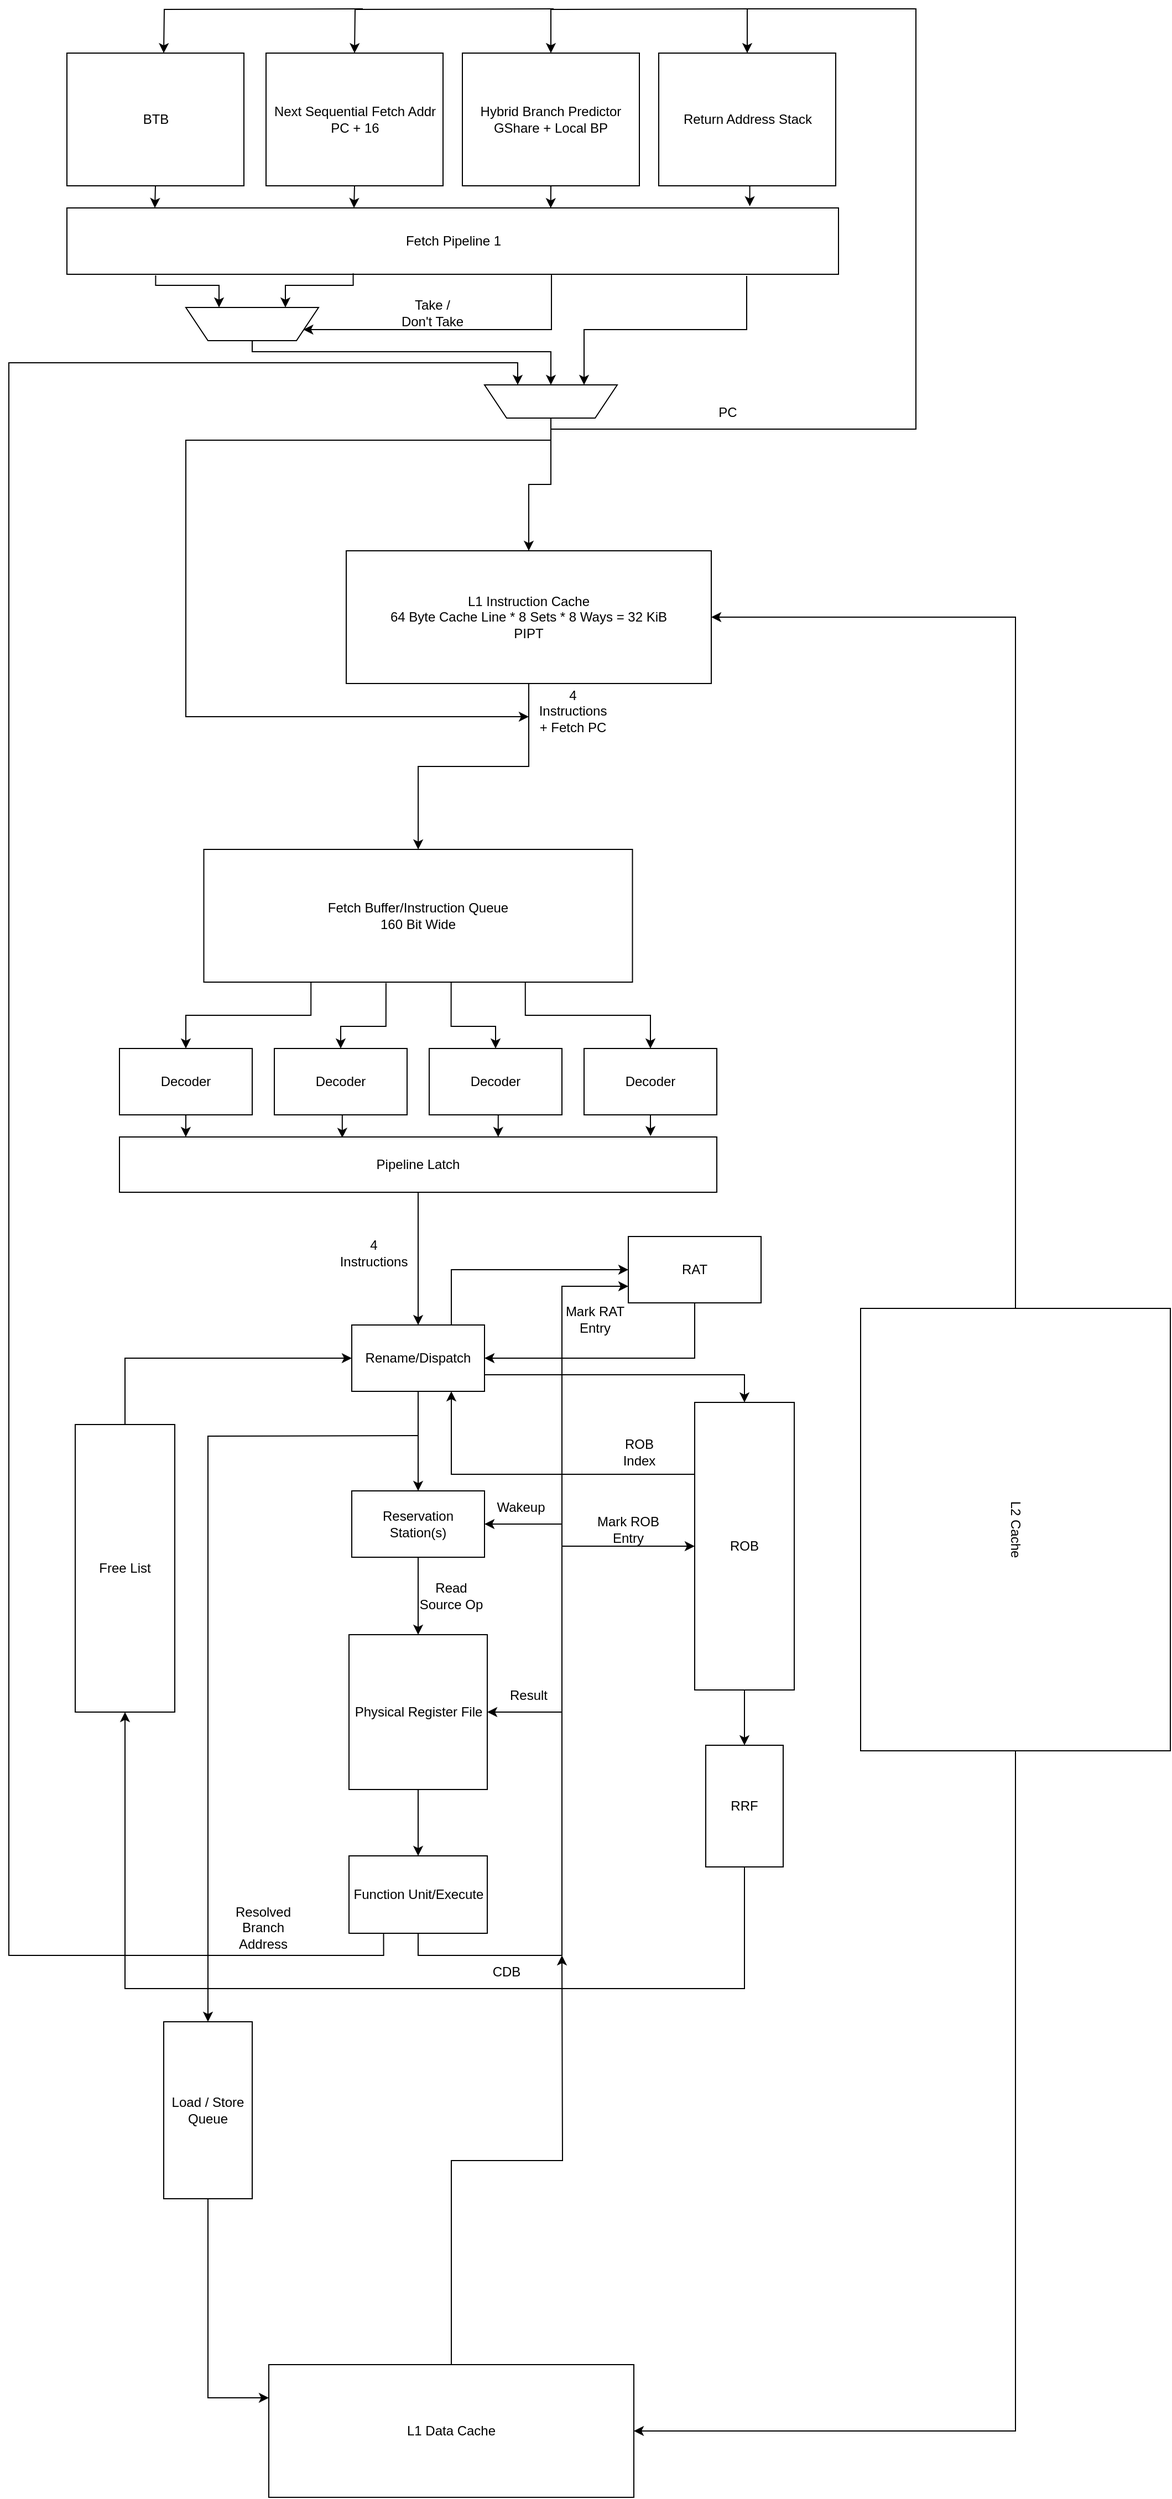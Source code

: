 <mxfile version="24.1.0" type="device">
  <diagram name="Page-1" id="wyWgUMs4RzGafrJD67XW">
    <mxGraphModel dx="1912" dy="2065" grid="1" gridSize="10" guides="1" tooltips="1" connect="1" arrows="1" fold="1" page="1" pageScale="1" pageWidth="850" pageHeight="1100" math="0" shadow="0">
      <root>
        <mxCell id="0" />
        <mxCell id="1" parent="0" />
        <mxCell id="3lQcBax_tvm1xyiYzRsH-17" style="edgeStyle=orthogonalEdgeStyle;rounded=0;orthogonalLoop=1;jettySize=auto;html=1;exitX=0.5;exitY=1;exitDx=0;exitDy=0;" parent="1" source="3lQcBax_tvm1xyiYzRsH-3" target="3lQcBax_tvm1xyiYzRsH-8" edge="1">
          <mxGeometry relative="1" as="geometry" />
        </mxCell>
        <mxCell id="3lQcBax_tvm1xyiYzRsH-22" style="edgeStyle=orthogonalEdgeStyle;rounded=0;orthogonalLoop=1;jettySize=auto;html=1;exitX=1;exitY=0.75;exitDx=0;exitDy=0;entryX=0.5;entryY=0;entryDx=0;entryDy=0;" parent="1" source="3lQcBax_tvm1xyiYzRsH-3" target="3lQcBax_tvm1xyiYzRsH-21" edge="1">
          <mxGeometry relative="1" as="geometry" />
        </mxCell>
        <mxCell id="3lQcBax_tvm1xyiYzRsH-35" style="edgeStyle=orthogonalEdgeStyle;rounded=0;orthogonalLoop=1;jettySize=auto;html=1;exitX=0.75;exitY=0;exitDx=0;exitDy=0;entryX=0;entryY=0.5;entryDx=0;entryDy=0;" parent="1" source="3lQcBax_tvm1xyiYzRsH-3" target="3lQcBax_tvm1xyiYzRsH-5" edge="1">
          <mxGeometry relative="1" as="geometry" />
        </mxCell>
        <mxCell id="3lQcBax_tvm1xyiYzRsH-3" value="Rename/Dispatch" style="rounded=0;whiteSpace=wrap;html=1;" parent="1" vertex="1">
          <mxGeometry x="360" y="110" width="120" height="60" as="geometry" />
        </mxCell>
        <mxCell id="3lQcBax_tvm1xyiYzRsH-19" style="edgeStyle=orthogonalEdgeStyle;rounded=0;orthogonalLoop=1;jettySize=auto;html=1;exitX=0.5;exitY=1;exitDx=0;exitDy=0;entryX=1;entryY=0.5;entryDx=0;entryDy=0;" parent="1" source="3lQcBax_tvm1xyiYzRsH-5" target="3lQcBax_tvm1xyiYzRsH-3" edge="1">
          <mxGeometry relative="1" as="geometry" />
        </mxCell>
        <mxCell id="3lQcBax_tvm1xyiYzRsH-5" value="RAT" style="rounded=0;whiteSpace=wrap;html=1;" parent="1" vertex="1">
          <mxGeometry x="610" y="30" width="120" height="60" as="geometry" />
        </mxCell>
        <mxCell id="3lQcBax_tvm1xyiYzRsH-16" style="edgeStyle=orthogonalEdgeStyle;rounded=0;orthogonalLoop=1;jettySize=auto;html=1;exitX=0.5;exitY=1;exitDx=0;exitDy=0;entryX=0.5;entryY=0;entryDx=0;entryDy=0;" parent="1" source="3lQcBax_tvm1xyiYzRsH-8" target="3lQcBax_tvm1xyiYzRsH-9" edge="1">
          <mxGeometry relative="1" as="geometry" />
        </mxCell>
        <mxCell id="3lQcBax_tvm1xyiYzRsH-8" value="Reservation Station(s)" style="rounded=0;whiteSpace=wrap;html=1;" parent="1" vertex="1">
          <mxGeometry x="360" y="260" width="120" height="60" as="geometry" />
        </mxCell>
        <mxCell id="3lQcBax_tvm1xyiYzRsH-18" style="edgeStyle=orthogonalEdgeStyle;rounded=0;orthogonalLoop=1;jettySize=auto;html=1;exitX=0.5;exitY=1;exitDx=0;exitDy=0;" parent="1" source="3lQcBax_tvm1xyiYzRsH-9" target="3lQcBax_tvm1xyiYzRsH-10" edge="1">
          <mxGeometry relative="1" as="geometry" />
        </mxCell>
        <mxCell id="3lQcBax_tvm1xyiYzRsH-9" value="Physical Register File" style="rounded=0;whiteSpace=wrap;html=1;" parent="1" vertex="1">
          <mxGeometry x="357.5" y="390" width="125" height="140" as="geometry" />
        </mxCell>
        <mxCell id="3lQcBax_tvm1xyiYzRsH-12" style="edgeStyle=orthogonalEdgeStyle;rounded=0;orthogonalLoop=1;jettySize=auto;html=1;exitX=0.5;exitY=1;exitDx=0;exitDy=0;entryX=0;entryY=0.75;entryDx=0;entryDy=0;" parent="1" source="3lQcBax_tvm1xyiYzRsH-10" target="3lQcBax_tvm1xyiYzRsH-5" edge="1">
          <mxGeometry relative="1" as="geometry">
            <Array as="points">
              <mxPoint x="420" y="680" />
              <mxPoint x="550" y="680" />
              <mxPoint x="550" y="75" />
            </Array>
          </mxGeometry>
        </mxCell>
        <mxCell id="aqB2bLw83i0MdAGm-0pf-55" style="edgeStyle=orthogonalEdgeStyle;rounded=0;orthogonalLoop=1;jettySize=auto;html=1;exitX=0.25;exitY=1;exitDx=0;exitDy=0;entryX=0.75;entryY=1;entryDx=0;entryDy=0;" parent="1" source="3lQcBax_tvm1xyiYzRsH-10" target="aqB2bLw83i0MdAGm-0pf-41" edge="1">
          <mxGeometry relative="1" as="geometry">
            <mxPoint x="40" y="-760.0" as="targetPoint" />
            <Array as="points">
              <mxPoint x="389" y="680" />
              <mxPoint x="50" y="680" />
              <mxPoint x="50" y="-760" />
              <mxPoint x="510" y="-760" />
            </Array>
          </mxGeometry>
        </mxCell>
        <mxCell id="3lQcBax_tvm1xyiYzRsH-10" value="Function Unit/Execute" style="rounded=0;whiteSpace=wrap;html=1;" parent="1" vertex="1">
          <mxGeometry x="357.5" y="590" width="125" height="70" as="geometry" />
        </mxCell>
        <mxCell id="3lQcBax_tvm1xyiYzRsH-24" style="edgeStyle=orthogonalEdgeStyle;rounded=0;orthogonalLoop=1;jettySize=auto;html=1;exitX=0.5;exitY=0;exitDx=0;exitDy=0;entryX=0;entryY=0.5;entryDx=0;entryDy=0;" parent="1" source="3lQcBax_tvm1xyiYzRsH-11" target="3lQcBax_tvm1xyiYzRsH-3" edge="1">
          <mxGeometry relative="1" as="geometry" />
        </mxCell>
        <mxCell id="3lQcBax_tvm1xyiYzRsH-11" value="Free List" style="rounded=0;whiteSpace=wrap;html=1;" parent="1" vertex="1">
          <mxGeometry x="110" y="200" width="90" height="260" as="geometry" />
        </mxCell>
        <mxCell id="3lQcBax_tvm1xyiYzRsH-13" value="" style="endArrow=classic;html=1;rounded=0;entryX=1;entryY=0.5;entryDx=0;entryDy=0;" parent="1" target="3lQcBax_tvm1xyiYzRsH-9" edge="1">
          <mxGeometry width="50" height="50" relative="1" as="geometry">
            <mxPoint x="550" y="460" as="sourcePoint" />
            <mxPoint x="440" y="350" as="targetPoint" />
          </mxGeometry>
        </mxCell>
        <mxCell id="3lQcBax_tvm1xyiYzRsH-14" value="" style="endArrow=classic;html=1;rounded=0;entryX=1;entryY=0.5;entryDx=0;entryDy=0;" parent="1" target="3lQcBax_tvm1xyiYzRsH-8" edge="1">
          <mxGeometry width="50" height="50" relative="1" as="geometry">
            <mxPoint x="550" y="290" as="sourcePoint" />
            <mxPoint x="495" y="495" as="targetPoint" />
          </mxGeometry>
        </mxCell>
        <mxCell id="3lQcBax_tvm1xyiYzRsH-15" value="CDB" style="text;html=1;align=center;verticalAlign=middle;whiteSpace=wrap;rounded=0;" parent="1" vertex="1">
          <mxGeometry x="470" y="680" width="60" height="30" as="geometry" />
        </mxCell>
        <mxCell id="3lQcBax_tvm1xyiYzRsH-26" style="edgeStyle=orthogonalEdgeStyle;rounded=0;orthogonalLoop=1;jettySize=auto;html=1;exitX=0.5;exitY=1;exitDx=0;exitDy=0;" parent="1" source="3lQcBax_tvm1xyiYzRsH-21" target="3lQcBax_tvm1xyiYzRsH-25" edge="1">
          <mxGeometry relative="1" as="geometry" />
        </mxCell>
        <mxCell id="3lQcBax_tvm1xyiYzRsH-37" style="edgeStyle=orthogonalEdgeStyle;rounded=0;orthogonalLoop=1;jettySize=auto;html=1;exitX=0;exitY=0.25;exitDx=0;exitDy=0;entryX=0.75;entryY=1;entryDx=0;entryDy=0;" parent="1" source="3lQcBax_tvm1xyiYzRsH-21" target="3lQcBax_tvm1xyiYzRsH-3" edge="1">
          <mxGeometry relative="1" as="geometry" />
        </mxCell>
        <mxCell id="3lQcBax_tvm1xyiYzRsH-21" value="ROB" style="rounded=0;whiteSpace=wrap;html=1;" parent="1" vertex="1">
          <mxGeometry x="670" y="180" width="90" height="260" as="geometry" />
        </mxCell>
        <mxCell id="3lQcBax_tvm1xyiYzRsH-27" style="edgeStyle=orthogonalEdgeStyle;rounded=0;orthogonalLoop=1;jettySize=auto;html=1;exitX=0.5;exitY=1;exitDx=0;exitDy=0;entryX=0.5;entryY=1;entryDx=0;entryDy=0;" parent="1" source="3lQcBax_tvm1xyiYzRsH-25" target="3lQcBax_tvm1xyiYzRsH-11" edge="1">
          <mxGeometry relative="1" as="geometry">
            <Array as="points">
              <mxPoint x="715" y="710" />
              <mxPoint x="155" y="710" />
            </Array>
          </mxGeometry>
        </mxCell>
        <mxCell id="3lQcBax_tvm1xyiYzRsH-25" value="&lt;div&gt;RRF&lt;/div&gt;" style="rounded=0;whiteSpace=wrap;html=1;" parent="1" vertex="1">
          <mxGeometry x="680" y="490" width="70" height="110" as="geometry" />
        </mxCell>
        <mxCell id="3lQcBax_tvm1xyiYzRsH-28" value="" style="endArrow=classic;html=1;rounded=0;exitX=0.5;exitY=1;exitDx=0;exitDy=0;" parent="1" source="aqB2bLw83i0MdAGm-0pf-15" edge="1">
          <mxGeometry width="50" height="50" relative="1" as="geometry">
            <mxPoint x="420" y="40" as="sourcePoint" />
            <mxPoint x="420" y="110" as="targetPoint" />
          </mxGeometry>
        </mxCell>
        <mxCell id="3lQcBax_tvm1xyiYzRsH-29" value="" style="endArrow=classic;html=1;rounded=0;edgeStyle=orthogonalEdgeStyle;entryX=0.5;entryY=0;entryDx=0;entryDy=0;" parent="1" target="3lQcBax_tvm1xyiYzRsH-30" edge="1">
          <mxGeometry width="50" height="50" relative="1" as="geometry">
            <mxPoint x="420" y="210" as="sourcePoint" />
            <mxPoint x="330" y="210" as="targetPoint" />
          </mxGeometry>
        </mxCell>
        <mxCell id="3lQcBax_tvm1xyiYzRsH-53" style="edgeStyle=orthogonalEdgeStyle;rounded=0;orthogonalLoop=1;jettySize=auto;html=1;exitX=0.5;exitY=1;exitDx=0;exitDy=0;entryX=0;entryY=0.25;entryDx=0;entryDy=0;" parent="1" source="3lQcBax_tvm1xyiYzRsH-30" target="3lQcBax_tvm1xyiYzRsH-51" edge="1">
          <mxGeometry relative="1" as="geometry" />
        </mxCell>
        <mxCell id="3lQcBax_tvm1xyiYzRsH-30" value="Load / Store Queue" style="rounded=0;whiteSpace=wrap;html=1;" parent="1" vertex="1">
          <mxGeometry x="190" y="740" width="80" height="160" as="geometry" />
        </mxCell>
        <mxCell id="aqB2bLw83i0MdAGm-0pf-7" style="edgeStyle=orthogonalEdgeStyle;rounded=0;orthogonalLoop=1;jettySize=auto;html=1;exitX=0.25;exitY=1;exitDx=0;exitDy=0;entryX=0.5;entryY=0;entryDx=0;entryDy=0;" parent="1" source="3lQcBax_tvm1xyiYzRsH-31" target="aqB2bLw83i0MdAGm-0pf-3" edge="1">
          <mxGeometry relative="1" as="geometry" />
        </mxCell>
        <mxCell id="aqB2bLw83i0MdAGm-0pf-9" style="edgeStyle=orthogonalEdgeStyle;rounded=0;orthogonalLoop=1;jettySize=auto;html=1;exitX=0.425;exitY=1.006;exitDx=0;exitDy=0;entryX=0.5;entryY=0;entryDx=0;entryDy=0;exitPerimeter=0;" parent="1" source="3lQcBax_tvm1xyiYzRsH-31" target="aqB2bLw83i0MdAGm-0pf-4" edge="1">
          <mxGeometry relative="1" as="geometry">
            <Array as="points">
              <mxPoint x="391" y="-160" />
              <mxPoint x="350" y="-160" />
            </Array>
          </mxGeometry>
        </mxCell>
        <mxCell id="aqB2bLw83i0MdAGm-0pf-10" style="edgeStyle=orthogonalEdgeStyle;rounded=0;orthogonalLoop=1;jettySize=auto;html=1;exitX=0.577;exitY=1;exitDx=0;exitDy=0;exitPerimeter=0;" parent="1" source="3lQcBax_tvm1xyiYzRsH-31" target="aqB2bLw83i0MdAGm-0pf-5" edge="1">
          <mxGeometry relative="1" as="geometry">
            <Array as="points">
              <mxPoint x="450" y="-160" />
              <mxPoint x="490" y="-160" />
            </Array>
          </mxGeometry>
        </mxCell>
        <mxCell id="aqB2bLw83i0MdAGm-0pf-11" style="edgeStyle=orthogonalEdgeStyle;rounded=0;orthogonalLoop=1;jettySize=auto;html=1;exitX=0.75;exitY=1;exitDx=0;exitDy=0;entryX=0.5;entryY=0;entryDx=0;entryDy=0;" parent="1" source="3lQcBax_tvm1xyiYzRsH-31" target="aqB2bLw83i0MdAGm-0pf-6" edge="1">
          <mxGeometry relative="1" as="geometry" />
        </mxCell>
        <mxCell id="3lQcBax_tvm1xyiYzRsH-31" value="&lt;div&gt;Fetch Buffer/Instruction Queue&lt;/div&gt;&lt;div&gt;160 Bit Wide&lt;br&gt;&lt;/div&gt;" style="rounded=0;whiteSpace=wrap;html=1;" parent="1" vertex="1">
          <mxGeometry x="226.25" y="-320" width="387.5" height="120" as="geometry" />
        </mxCell>
        <mxCell id="aqB2bLw83i0MdAGm-0pf-79" style="edgeStyle=orthogonalEdgeStyle;rounded=0;orthogonalLoop=1;jettySize=auto;html=1;exitX=0.5;exitY=1;exitDx=0;exitDy=0;" parent="1" source="3lQcBax_tvm1xyiYzRsH-33" target="3lQcBax_tvm1xyiYzRsH-31" edge="1">
          <mxGeometry relative="1" as="geometry">
            <mxPoint x="448.75" y="-410" as="targetPoint" />
          </mxGeometry>
        </mxCell>
        <mxCell id="3lQcBax_tvm1xyiYzRsH-33" value="&lt;div&gt;L1 Instruction Cache&lt;/div&gt;&lt;div&gt;64 Byte Cache Line * 8 Sets * 8 Ways = 32 KiB&lt;/div&gt;&lt;div&gt;PIPT&lt;br&gt;&lt;/div&gt;" style="rounded=0;whiteSpace=wrap;html=1;" parent="1" vertex="1">
          <mxGeometry x="355" y="-590" width="330" height="120" as="geometry" />
        </mxCell>
        <mxCell id="3lQcBax_tvm1xyiYzRsH-34" value="" style="endArrow=classic;html=1;rounded=0;entryX=0;entryY=0.5;entryDx=0;entryDy=0;" parent="1" target="3lQcBax_tvm1xyiYzRsH-21" edge="1">
          <mxGeometry width="50" height="50" relative="1" as="geometry">
            <mxPoint x="550" y="310" as="sourcePoint" />
            <mxPoint x="440" y="320" as="targetPoint" />
          </mxGeometry>
        </mxCell>
        <mxCell id="3lQcBax_tvm1xyiYzRsH-38" value="ROB Index" style="text;html=1;align=center;verticalAlign=middle;whiteSpace=wrap;rounded=0;" parent="1" vertex="1">
          <mxGeometry x="590" y="210" width="60" height="30" as="geometry" />
        </mxCell>
        <mxCell id="3lQcBax_tvm1xyiYzRsH-39" value="Result" style="text;html=1;align=center;verticalAlign=middle;whiteSpace=wrap;rounded=0;" parent="1" vertex="1">
          <mxGeometry x="490" y="430" width="60" height="30" as="geometry" />
        </mxCell>
        <mxCell id="3lQcBax_tvm1xyiYzRsH-40" value="Read Source Op" style="text;html=1;align=center;verticalAlign=middle;whiteSpace=wrap;rounded=0;" parent="1" vertex="1">
          <mxGeometry x="420" y="340" width="60" height="30" as="geometry" />
        </mxCell>
        <mxCell id="3lQcBax_tvm1xyiYzRsH-41" value="Wakeup" style="text;html=1;align=center;verticalAlign=middle;whiteSpace=wrap;rounded=0;" parent="1" vertex="1">
          <mxGeometry x="482.5" y="260" width="60" height="30" as="geometry" />
        </mxCell>
        <mxCell id="3lQcBax_tvm1xyiYzRsH-42" value="Mark ROB Entry" style="text;html=1;align=center;verticalAlign=middle;whiteSpace=wrap;rounded=0;" parent="1" vertex="1">
          <mxGeometry x="580" y="280" width="60" height="30" as="geometry" />
        </mxCell>
        <mxCell id="3lQcBax_tvm1xyiYzRsH-43" value="Mark RAT Entry" style="text;html=1;align=center;verticalAlign=middle;whiteSpace=wrap;rounded=0;" parent="1" vertex="1">
          <mxGeometry x="550" y="90" width="60" height="30" as="geometry" />
        </mxCell>
        <mxCell id="3lQcBax_tvm1xyiYzRsH-50" style="edgeStyle=orthogonalEdgeStyle;rounded=0;orthogonalLoop=1;jettySize=auto;html=1;exitX=0;exitY=0.5;exitDx=0;exitDy=0;entryX=1;entryY=0.5;entryDx=0;entryDy=0;" parent="1" source="3lQcBax_tvm1xyiYzRsH-49" target="3lQcBax_tvm1xyiYzRsH-33" edge="1">
          <mxGeometry relative="1" as="geometry" />
        </mxCell>
        <mxCell id="3lQcBax_tvm1xyiYzRsH-52" style="edgeStyle=orthogonalEdgeStyle;rounded=0;orthogonalLoop=1;jettySize=auto;html=1;exitX=1;exitY=0.5;exitDx=0;exitDy=0;entryX=1;entryY=0.5;entryDx=0;entryDy=0;" parent="1" source="3lQcBax_tvm1xyiYzRsH-49" target="3lQcBax_tvm1xyiYzRsH-51" edge="1">
          <mxGeometry relative="1" as="geometry" />
        </mxCell>
        <mxCell id="3lQcBax_tvm1xyiYzRsH-49" value="L2 Cache" style="rounded=0;whiteSpace=wrap;html=1;rotation=90;" parent="1" vertex="1">
          <mxGeometry x="760" y="155" width="400" height="280" as="geometry" />
        </mxCell>
        <mxCell id="PwJHhy22cCKFRXJ3DPk4-2" style="edgeStyle=orthogonalEdgeStyle;rounded=0;orthogonalLoop=1;jettySize=auto;html=1;exitX=0.5;exitY=0;exitDx=0;exitDy=0;" edge="1" parent="1" source="3lQcBax_tvm1xyiYzRsH-51">
          <mxGeometry relative="1" as="geometry">
            <mxPoint x="550" y="680" as="targetPoint" />
          </mxGeometry>
        </mxCell>
        <mxCell id="3lQcBax_tvm1xyiYzRsH-51" value="L1 Data Cache" style="rounded=0;whiteSpace=wrap;html=1;" parent="1" vertex="1">
          <mxGeometry x="285" y="1050" width="330" height="120" as="geometry" />
        </mxCell>
        <mxCell id="aqB2bLw83i0MdAGm-0pf-39" style="edgeStyle=orthogonalEdgeStyle;rounded=0;orthogonalLoop=1;jettySize=auto;html=1;exitX=0.5;exitY=1;exitDx=0;exitDy=0;" parent="1" source="3lQcBax_tvm1xyiYzRsH-62" edge="1">
          <mxGeometry relative="1" as="geometry">
            <mxPoint x="182" y="-900" as="targetPoint" />
          </mxGeometry>
        </mxCell>
        <mxCell id="3lQcBax_tvm1xyiYzRsH-62" value="BTB" style="rounded=0;whiteSpace=wrap;html=1;" parent="1" vertex="1">
          <mxGeometry x="102.5" y="-1040" width="160" height="120" as="geometry" />
        </mxCell>
        <mxCell id="aqB2bLw83i0MdAGm-0pf-3" value="Decoder" style="rounded=0;whiteSpace=wrap;html=1;" parent="1" vertex="1">
          <mxGeometry x="150" y="-140" width="120" height="60" as="geometry" />
        </mxCell>
        <mxCell id="aqB2bLw83i0MdAGm-0pf-4" value="Decoder" style="rounded=0;whiteSpace=wrap;html=1;" parent="1" vertex="1">
          <mxGeometry x="290" y="-140" width="120" height="60" as="geometry" />
        </mxCell>
        <mxCell id="aqB2bLw83i0MdAGm-0pf-5" value="Decoder" style="rounded=0;whiteSpace=wrap;html=1;" parent="1" vertex="1">
          <mxGeometry x="430" y="-140" width="120" height="60" as="geometry" />
        </mxCell>
        <mxCell id="aqB2bLw83i0MdAGm-0pf-6" value="Decoder" style="rounded=0;whiteSpace=wrap;html=1;" parent="1" vertex="1">
          <mxGeometry x="570" y="-140" width="120" height="60" as="geometry" />
        </mxCell>
        <mxCell id="aqB2bLw83i0MdAGm-0pf-15" value="Pipeline Latch" style="rounded=0;whiteSpace=wrap;html=1;" parent="1" vertex="1">
          <mxGeometry x="150" y="-60" width="540" height="50" as="geometry" />
        </mxCell>
        <mxCell id="aqB2bLw83i0MdAGm-0pf-16" style="edgeStyle=orthogonalEdgeStyle;rounded=0;orthogonalLoop=1;jettySize=auto;html=1;exitX=0.5;exitY=1;exitDx=0;exitDy=0;entryX=0.111;entryY=0;entryDx=0;entryDy=0;entryPerimeter=0;" parent="1" source="aqB2bLw83i0MdAGm-0pf-3" target="aqB2bLw83i0MdAGm-0pf-15" edge="1">
          <mxGeometry relative="1" as="geometry" />
        </mxCell>
        <mxCell id="aqB2bLw83i0MdAGm-0pf-18" style="edgeStyle=orthogonalEdgeStyle;rounded=0;orthogonalLoop=1;jettySize=auto;html=1;exitX=0.5;exitY=1;exitDx=0;exitDy=0;entryX=0.373;entryY=0.016;entryDx=0;entryDy=0;entryPerimeter=0;" parent="1" source="aqB2bLw83i0MdAGm-0pf-4" target="aqB2bLw83i0MdAGm-0pf-15" edge="1">
          <mxGeometry relative="1" as="geometry" />
        </mxCell>
        <mxCell id="aqB2bLw83i0MdAGm-0pf-20" style="edgeStyle=orthogonalEdgeStyle;rounded=0;orthogonalLoop=1;jettySize=auto;html=1;exitX=0.5;exitY=1;exitDx=0;exitDy=0;entryX=0.634;entryY=0;entryDx=0;entryDy=0;entryPerimeter=0;" parent="1" source="aqB2bLw83i0MdAGm-0pf-5" target="aqB2bLw83i0MdAGm-0pf-15" edge="1">
          <mxGeometry relative="1" as="geometry" />
        </mxCell>
        <mxCell id="aqB2bLw83i0MdAGm-0pf-21" style="edgeStyle=orthogonalEdgeStyle;rounded=0;orthogonalLoop=1;jettySize=auto;html=1;exitX=0.5;exitY=1;exitDx=0;exitDy=0;entryX=0.889;entryY=-0.016;entryDx=0;entryDy=0;entryPerimeter=0;" parent="1" source="aqB2bLw83i0MdAGm-0pf-6" target="aqB2bLw83i0MdAGm-0pf-15" edge="1">
          <mxGeometry relative="1" as="geometry" />
        </mxCell>
        <mxCell id="aqB2bLw83i0MdAGm-0pf-22" value="4 Instructions + Fetch PC" style="text;html=1;align=center;verticalAlign=middle;whiteSpace=wrap;rounded=0;" parent="1" vertex="1">
          <mxGeometry x="530" y="-460" width="60" height="30" as="geometry" />
        </mxCell>
        <mxCell id="aqB2bLw83i0MdAGm-0pf-23" value="4 Instructions" style="text;html=1;align=center;verticalAlign=middle;whiteSpace=wrap;rounded=0;" parent="1" vertex="1">
          <mxGeometry x="350" y="30" width="60" height="30" as="geometry" />
        </mxCell>
        <mxCell id="aqB2bLw83i0MdAGm-0pf-40" style="edgeStyle=orthogonalEdgeStyle;rounded=0;orthogonalLoop=1;jettySize=auto;html=1;exitX=0.5;exitY=1;exitDx=0;exitDy=0;" parent="1" source="aqB2bLw83i0MdAGm-0pf-25" edge="1">
          <mxGeometry relative="1" as="geometry">
            <mxPoint x="362" y="-900" as="targetPoint" />
          </mxGeometry>
        </mxCell>
        <mxCell id="aqB2bLw83i0MdAGm-0pf-25" value="&lt;div&gt;Next Sequential Fetch Addr&lt;/div&gt;&lt;div&gt;PC + 16&lt;br&gt;&lt;/div&gt;" style="rounded=0;whiteSpace=wrap;html=1;" parent="1" vertex="1">
          <mxGeometry x="282.5" y="-1040" width="160" height="120" as="geometry" />
        </mxCell>
        <mxCell id="aqB2bLw83i0MdAGm-0pf-43" style="edgeStyle=orthogonalEdgeStyle;rounded=0;orthogonalLoop=1;jettySize=auto;html=1;exitX=0.628;exitY=0.989;exitDx=0;exitDy=0;entryX=0;entryY=0.25;entryDx=0;entryDy=0;exitPerimeter=0;" parent="1" source="aqB2bLw83i0MdAGm-0pf-65" target="aqB2bLw83i0MdAGm-0pf-38" edge="1">
          <mxGeometry relative="1" as="geometry">
            <Array as="points">
              <mxPoint x="541" y="-790" />
              <mxPoint x="316" y="-790" />
            </Array>
          </mxGeometry>
        </mxCell>
        <mxCell id="aqB2bLw83i0MdAGm-0pf-26" value="&lt;div&gt;Hybrid Branch Predictor&lt;/div&gt;&lt;div&gt;GShare + Local BP&lt;br&gt;&lt;/div&gt;" style="rounded=0;whiteSpace=wrap;html=1;" parent="1" vertex="1">
          <mxGeometry x="460" y="-1040" width="160" height="120" as="geometry" />
        </mxCell>
        <mxCell id="aqB2bLw83i0MdAGm-0pf-42" style="edgeStyle=orthogonalEdgeStyle;rounded=0;orthogonalLoop=1;jettySize=auto;html=1;exitX=0.881;exitY=1.024;exitDx=0;exitDy=0;entryX=0.25;entryY=1;entryDx=0;entryDy=0;exitPerimeter=0;" parent="1" source="aqB2bLw83i0MdAGm-0pf-65" target="aqB2bLw83i0MdAGm-0pf-41" edge="1">
          <mxGeometry relative="1" as="geometry" />
        </mxCell>
        <mxCell id="aqB2bLw83i0MdAGm-0pf-27" value="Return Address Stack" style="rounded=0;whiteSpace=wrap;html=1;" parent="1" vertex="1">
          <mxGeometry x="637.5" y="-1040" width="160" height="120" as="geometry" />
        </mxCell>
        <mxCell id="aqB2bLw83i0MdAGm-0pf-44" style="edgeStyle=orthogonalEdgeStyle;rounded=0;orthogonalLoop=1;jettySize=auto;html=1;exitX=0.5;exitY=0;exitDx=0;exitDy=0;" parent="1" source="aqB2bLw83i0MdAGm-0pf-38" target="aqB2bLw83i0MdAGm-0pf-41" edge="1">
          <mxGeometry relative="1" as="geometry">
            <Array as="points">
              <mxPoint x="270" y="-770" />
              <mxPoint x="540" y="-770" />
            </Array>
          </mxGeometry>
        </mxCell>
        <mxCell id="aqB2bLw83i0MdAGm-0pf-38" value="" style="shape=trapezoid;perimeter=trapezoidPerimeter;whiteSpace=wrap;html=1;fixedSize=1;rotation=-180;" parent="1" vertex="1">
          <mxGeometry x="210" y="-810" width="120" height="30" as="geometry" />
        </mxCell>
        <mxCell id="PwJHhy22cCKFRXJ3DPk4-1" style="edgeStyle=orthogonalEdgeStyle;rounded=0;orthogonalLoop=1;jettySize=auto;html=1;exitX=0.5;exitY=0;exitDx=0;exitDy=0;" edge="1" parent="1" source="aqB2bLw83i0MdAGm-0pf-41">
          <mxGeometry relative="1" as="geometry">
            <mxPoint x="520" y="-440" as="targetPoint" />
            <Array as="points">
              <mxPoint x="540" y="-690" />
              <mxPoint x="210" y="-690" />
              <mxPoint x="210" y="-440" />
            </Array>
          </mxGeometry>
        </mxCell>
        <mxCell id="aqB2bLw83i0MdAGm-0pf-41" value="" style="shape=trapezoid;perimeter=trapezoidPerimeter;whiteSpace=wrap;html=1;fixedSize=1;rotation=-180;" parent="1" vertex="1">
          <mxGeometry x="480" y="-740" width="120" height="30" as="geometry" />
        </mxCell>
        <mxCell id="aqB2bLw83i0MdAGm-0pf-49" value="" style="endArrow=classic;html=1;rounded=0;edgeStyle=orthogonalEdgeStyle;entryX=0.5;entryY=0;entryDx=0;entryDy=0;" parent="1" target="aqB2bLw83i0MdAGm-0pf-27" edge="1">
          <mxGeometry width="50" height="50" relative="1" as="geometry">
            <mxPoint x="540" y="-700" as="sourcePoint" />
            <mxPoint x="850" y="-1040" as="targetPoint" />
            <Array as="points">
              <mxPoint x="870" y="-700" />
              <mxPoint x="870" y="-1080" />
              <mxPoint x="718" y="-1080" />
            </Array>
          </mxGeometry>
        </mxCell>
        <mxCell id="aqB2bLw83i0MdAGm-0pf-50" value="" style="endArrow=classic;html=1;rounded=0;entryX=0.5;entryY=0;entryDx=0;entryDy=0;edgeStyle=orthogonalEdgeStyle;" parent="1" target="aqB2bLw83i0MdAGm-0pf-26" edge="1">
          <mxGeometry width="50" height="50" relative="1" as="geometry">
            <mxPoint x="720" y="-1080" as="sourcePoint" />
            <mxPoint x="550" y="-870" as="targetPoint" />
          </mxGeometry>
        </mxCell>
        <mxCell id="aqB2bLw83i0MdAGm-0pf-51" value="" style="endArrow=classic;html=1;rounded=0;entryX=0.5;entryY=0;entryDx=0;entryDy=0;edgeStyle=orthogonalEdgeStyle;" parent="1" edge="1">
          <mxGeometry width="50" height="50" relative="1" as="geometry">
            <mxPoint x="542.5" y="-1080" as="sourcePoint" />
            <mxPoint x="362.5" y="-1040" as="targetPoint" />
          </mxGeometry>
        </mxCell>
        <mxCell id="aqB2bLw83i0MdAGm-0pf-52" value="" style="endArrow=classic;html=1;rounded=0;entryX=0.5;entryY=0;entryDx=0;entryDy=0;edgeStyle=orthogonalEdgeStyle;" parent="1" edge="1">
          <mxGeometry width="50" height="50" relative="1" as="geometry">
            <mxPoint x="370" y="-1080" as="sourcePoint" />
            <mxPoint x="190" y="-1040" as="targetPoint" />
          </mxGeometry>
        </mxCell>
        <mxCell id="aqB2bLw83i0MdAGm-0pf-53" value="Take / Don&#39;t Take" style="text;html=1;align=center;verticalAlign=middle;whiteSpace=wrap;rounded=0;" parent="1" vertex="1">
          <mxGeometry x="402.5" y="-820" width="60" height="30" as="geometry" />
        </mxCell>
        <mxCell id="aqB2bLw83i0MdAGm-0pf-54" value="PC" style="text;html=1;align=center;verticalAlign=middle;whiteSpace=wrap;rounded=0;" parent="1" vertex="1">
          <mxGeometry x="670" y="-730" width="60" height="30" as="geometry" />
        </mxCell>
        <mxCell id="aqB2bLw83i0MdAGm-0pf-56" value="Resolved Branch Address" style="text;html=1;align=center;verticalAlign=middle;whiteSpace=wrap;rounded=0;" parent="1" vertex="1">
          <mxGeometry x="250" y="640" width="60" height="30" as="geometry" />
        </mxCell>
        <mxCell id="aqB2bLw83i0MdAGm-0pf-65" value="Fetch Pipeline 1" style="rounded=0;whiteSpace=wrap;html=1;" parent="1" vertex="1">
          <mxGeometry x="102.5" y="-900" width="697.5" height="60" as="geometry" />
        </mxCell>
        <mxCell id="aqB2bLw83i0MdAGm-0pf-66" style="edgeStyle=orthogonalEdgeStyle;rounded=0;orthogonalLoop=1;jettySize=auto;html=1;exitX=0.371;exitY=0.986;exitDx=0;exitDy=0;entryX=0.25;entryY=1;entryDx=0;entryDy=0;exitPerimeter=0;" parent="1" source="aqB2bLw83i0MdAGm-0pf-65" target="aqB2bLw83i0MdAGm-0pf-38" edge="1">
          <mxGeometry relative="1" as="geometry">
            <mxPoint x="373" y="-910" as="sourcePoint" />
            <mxPoint x="372" y="-890" as="targetPoint" />
            <Array as="points">
              <mxPoint x="361" y="-830" />
              <mxPoint x="300" y="-830" />
            </Array>
          </mxGeometry>
        </mxCell>
        <mxCell id="aqB2bLw83i0MdAGm-0pf-67" style="edgeStyle=orthogonalEdgeStyle;rounded=0;orthogonalLoop=1;jettySize=auto;html=1;exitX=0.115;exitY=1.017;exitDx=0;exitDy=0;entryX=0.75;entryY=1;entryDx=0;entryDy=0;exitPerimeter=0;" parent="1" source="aqB2bLw83i0MdAGm-0pf-65" target="aqB2bLw83i0MdAGm-0pf-38" edge="1">
          <mxGeometry relative="1" as="geometry">
            <mxPoint x="371" y="-831" as="sourcePoint" />
            <mxPoint x="310" y="-800" as="targetPoint" />
            <Array as="points">
              <mxPoint x="183" y="-830" />
              <mxPoint x="240" y="-830" />
            </Array>
          </mxGeometry>
        </mxCell>
        <mxCell id="aqB2bLw83i0MdAGm-0pf-68" style="edgeStyle=orthogonalEdgeStyle;rounded=0;orthogonalLoop=1;jettySize=auto;html=1;exitX=0.5;exitY=1;exitDx=0;exitDy=0;entryX=0.627;entryY=0.003;entryDx=0;entryDy=0;entryPerimeter=0;" parent="1" source="aqB2bLw83i0MdAGm-0pf-26" target="aqB2bLw83i0MdAGm-0pf-65" edge="1">
          <mxGeometry relative="1" as="geometry" />
        </mxCell>
        <mxCell id="aqB2bLw83i0MdAGm-0pf-71" style="edgeStyle=orthogonalEdgeStyle;rounded=0;orthogonalLoop=1;jettySize=auto;html=1;exitX=0.5;exitY=1;exitDx=0;exitDy=0;entryX=0.885;entryY=-0.026;entryDx=0;entryDy=0;entryPerimeter=0;" parent="1" source="aqB2bLw83i0MdAGm-0pf-27" target="aqB2bLw83i0MdAGm-0pf-65" edge="1">
          <mxGeometry relative="1" as="geometry" />
        </mxCell>
        <mxCell id="aqB2bLw83i0MdAGm-0pf-77" style="edgeStyle=orthogonalEdgeStyle;rounded=0;orthogonalLoop=1;jettySize=auto;html=1;exitX=0.5;exitY=0;exitDx=0;exitDy=0;entryX=0.5;entryY=0;entryDx=0;entryDy=0;" parent="1" source="aqB2bLw83i0MdAGm-0pf-41" target="3lQcBax_tvm1xyiYzRsH-33" edge="1">
          <mxGeometry relative="1" as="geometry">
            <mxPoint x="519.605" y="-669.22" as="targetPoint" />
          </mxGeometry>
        </mxCell>
      </root>
    </mxGraphModel>
  </diagram>
</mxfile>
